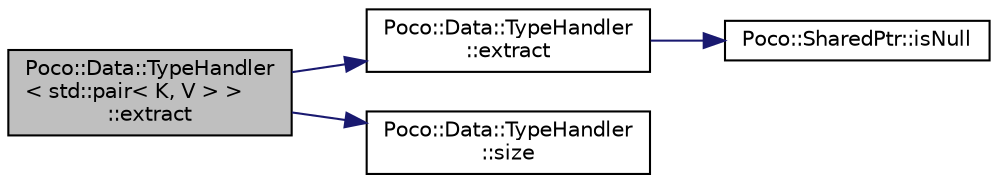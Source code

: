 digraph "Poco::Data::TypeHandler&lt; std::pair&lt; K, V &gt; &gt;::extract"
{
 // LATEX_PDF_SIZE
  edge [fontname="Helvetica",fontsize="10",labelfontname="Helvetica",labelfontsize="10"];
  node [fontname="Helvetica",fontsize="10",shape=record];
  rankdir="LR";
  Node1 [label="Poco::Data::TypeHandler\l\< std::pair\< K, V \> \>\l::extract",height=0.2,width=0.4,color="black", fillcolor="grey75", style="filled", fontcolor="black",tooltip=" "];
  Node1 -> Node2 [color="midnightblue",fontsize="10",style="solid"];
  Node2 [label="Poco::Data::TypeHandler\l::extract",height=0.2,width=0.4,color="black", fillcolor="white", style="filled",URL="$classPoco_1_1Data_1_1TypeHandler.html#ad177791e2939d369db0e48426879070b",tooltip=" "];
  Node2 -> Node3 [color="midnightblue",fontsize="10",style="solid"];
  Node3 [label="Poco::SharedPtr::isNull",height=0.2,width=0.4,color="black", fillcolor="white", style="filled",URL="$classPoco_1_1SharedPtr.html#af04598ca0ecf598802c144836cfd3b5a",tooltip=" "];
  Node1 -> Node4 [color="midnightblue",fontsize="10",style="solid"];
  Node4 [label="Poco::Data::TypeHandler\l::size",height=0.2,width=0.4,color="black", fillcolor="white", style="filled",URL="$classPoco_1_1Data_1_1TypeHandler.html#afedafb290457c7cac801ad8e82cea164",tooltip=" "];
}
